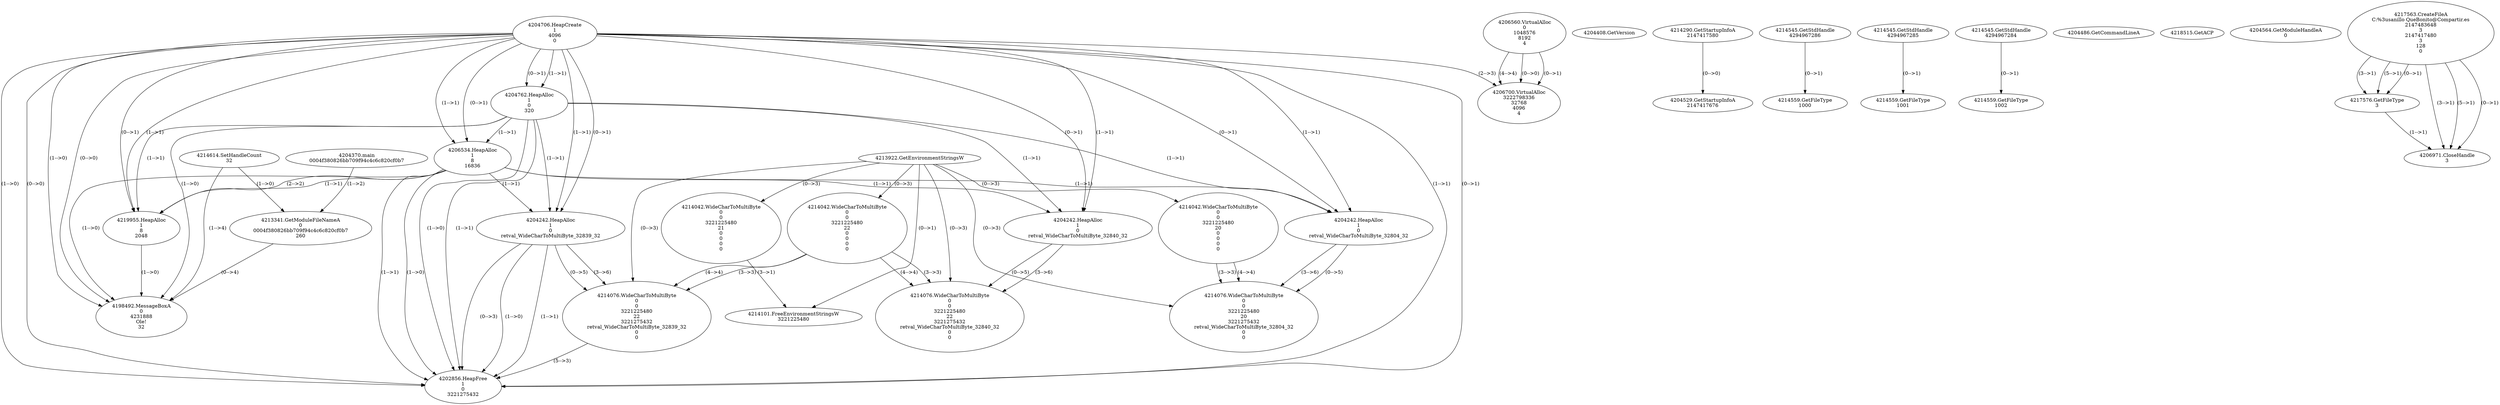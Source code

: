 // Global SCDG with merge call
digraph {
	0 [label="4204370.main
0004f380826bb709f94c4c6c820cf0b7"]
	1 [label="4204408.GetVersion
"]
	2 [label="4204706.HeapCreate
1
4096
0"]
	3 [label="4204762.HeapAlloc
1
0
320"]
	2 -> 3 [label="(1-->1)"]
	2 -> 3 [label="(0-->1)"]
	4 [label="4206534.HeapAlloc
1
8
16836"]
	2 -> 4 [label="(1-->1)"]
	2 -> 4 [label="(0-->1)"]
	3 -> 4 [label="(1-->1)"]
	5 [label="4206560.VirtualAlloc
0
1048576
8192
4"]
	6 [label="4206700.VirtualAlloc
3222798336
32768
4096
4"]
	5 -> 6 [label="(0-->1)"]
	2 -> 6 [label="(2-->3)"]
	5 -> 6 [label="(4-->4)"]
	5 -> 6 [label="(0-->0)"]
	7 [label="4214290.GetStartupInfoA
2147417580"]
	8 [label="4214545.GetStdHandle
4294967286"]
	9 [label="4214559.GetFileType
1000"]
	8 -> 9 [label="(0-->1)"]
	10 [label="4214545.GetStdHandle
4294967285"]
	11 [label="4214559.GetFileType
1001"]
	10 -> 11 [label="(0-->1)"]
	12 [label="4214545.GetStdHandle
4294967284"]
	13 [label="4214559.GetFileType
1002"]
	12 -> 13 [label="(0-->1)"]
	14 [label="4214614.SetHandleCount
32"]
	15 [label="4204486.GetCommandLineA
"]
	16 [label="4213922.GetEnvironmentStringsW
"]
	17 [label="4214042.WideCharToMultiByte
0
0
3221225480
21
0
0
0
0"]
	16 -> 17 [label="(0-->3)"]
	18 [label="4214101.FreeEnvironmentStringsW
3221225480"]
	16 -> 18 [label="(0-->1)"]
	17 -> 18 [label="(3-->1)"]
	19 [label="4218515.GetACP
"]
	20 [label="4213341.GetModuleFileNameA
0
0004f380826bb709f94c4c6c820cf0b7
260"]
	0 -> 20 [label="(1-->2)"]
	14 -> 20 [label="(1-->0)"]
	21 [label="4219955.HeapAlloc
1
8
2048"]
	2 -> 21 [label="(1-->1)"]
	2 -> 21 [label="(0-->1)"]
	3 -> 21 [label="(1-->1)"]
	4 -> 21 [label="(1-->1)"]
	4 -> 21 [label="(2-->2)"]
	22 [label="4204529.GetStartupInfoA
2147417676"]
	7 -> 22 [label="(0-->0)"]
	23 [label="4204564.GetModuleHandleA
0"]
	24 [label="4217563.CreateFileA
C:\Gusanillo QueBonito@Compartir.es
2147483648
3
2147417480
3
128
0"]
	25 [label="4217576.GetFileType
3"]
	24 -> 25 [label="(3-->1)"]
	24 -> 25 [label="(5-->1)"]
	24 -> 25 [label="(0-->1)"]
	26 [label="4206971.CloseHandle
3"]
	24 -> 26 [label="(3-->1)"]
	24 -> 26 [label="(5-->1)"]
	24 -> 26 [label="(0-->1)"]
	25 -> 26 [label="(1-->1)"]
	27 [label="4198492.MessageBoxA
0
4231888
Ole!
32"]
	14 -> 27 [label="(1-->4)"]
	20 -> 27 [label="(0-->4)"]
	2 -> 27 [label="(1-->0)"]
	2 -> 27 [label="(0-->0)"]
	3 -> 27 [label="(1-->0)"]
	4 -> 27 [label="(1-->0)"]
	21 -> 27 [label="(1-->0)"]
	28 [label="4214042.WideCharToMultiByte
0
0
3221225480
22
0
0
0
0"]
	16 -> 28 [label="(0-->3)"]
	29 [label="4204242.HeapAlloc
1
0
retval_WideCharToMultiByte_32839_32"]
	2 -> 29 [label="(1-->1)"]
	2 -> 29 [label="(0-->1)"]
	3 -> 29 [label="(1-->1)"]
	4 -> 29 [label="(1-->1)"]
	30 [label="4214076.WideCharToMultiByte
0
0
3221225480
22
3221275432
retval_WideCharToMultiByte_32839_32
0
0"]
	16 -> 30 [label="(0-->3)"]
	28 -> 30 [label="(3-->3)"]
	28 -> 30 [label="(4-->4)"]
	29 -> 30 [label="(0-->5)"]
	29 -> 30 [label="(3-->6)"]
	31 [label="4202856.HeapFree
1
0
3221275432"]
	2 -> 31 [label="(1-->1)"]
	2 -> 31 [label="(0-->1)"]
	3 -> 31 [label="(1-->1)"]
	4 -> 31 [label="(1-->1)"]
	29 -> 31 [label="(1-->1)"]
	29 -> 31 [label="(0-->3)"]
	30 -> 31 [label="(5-->3)"]
	2 -> 31 [label="(1-->0)"]
	2 -> 31 [label="(0-->0)"]
	3 -> 31 [label="(1-->0)"]
	4 -> 31 [label="(1-->0)"]
	29 -> 31 [label="(1-->0)"]
	32 [label="4204242.HeapAlloc
1
0
retval_WideCharToMultiByte_32840_32"]
	2 -> 32 [label="(1-->1)"]
	2 -> 32 [label="(0-->1)"]
	3 -> 32 [label="(1-->1)"]
	4 -> 32 [label="(1-->1)"]
	33 [label="4214076.WideCharToMultiByte
0
0
3221225480
22
3221275432
retval_WideCharToMultiByte_32840_32
0
0"]
	16 -> 33 [label="(0-->3)"]
	28 -> 33 [label="(3-->3)"]
	28 -> 33 [label="(4-->4)"]
	32 -> 33 [label="(0-->5)"]
	32 -> 33 [label="(3-->6)"]
	34 [label="4214042.WideCharToMultiByte
0
0
3221225480
20
0
0
0
0"]
	16 -> 34 [label="(0-->3)"]
	35 [label="4204242.HeapAlloc
1
0
retval_WideCharToMultiByte_32804_32"]
	2 -> 35 [label="(1-->1)"]
	2 -> 35 [label="(0-->1)"]
	3 -> 35 [label="(1-->1)"]
	4 -> 35 [label="(1-->1)"]
	36 [label="4214076.WideCharToMultiByte
0
0
3221225480
20
3221275432
retval_WideCharToMultiByte_32804_32
0
0"]
	16 -> 36 [label="(0-->3)"]
	34 -> 36 [label="(3-->3)"]
	34 -> 36 [label="(4-->4)"]
	35 -> 36 [label="(0-->5)"]
	35 -> 36 [label="(3-->6)"]
}
